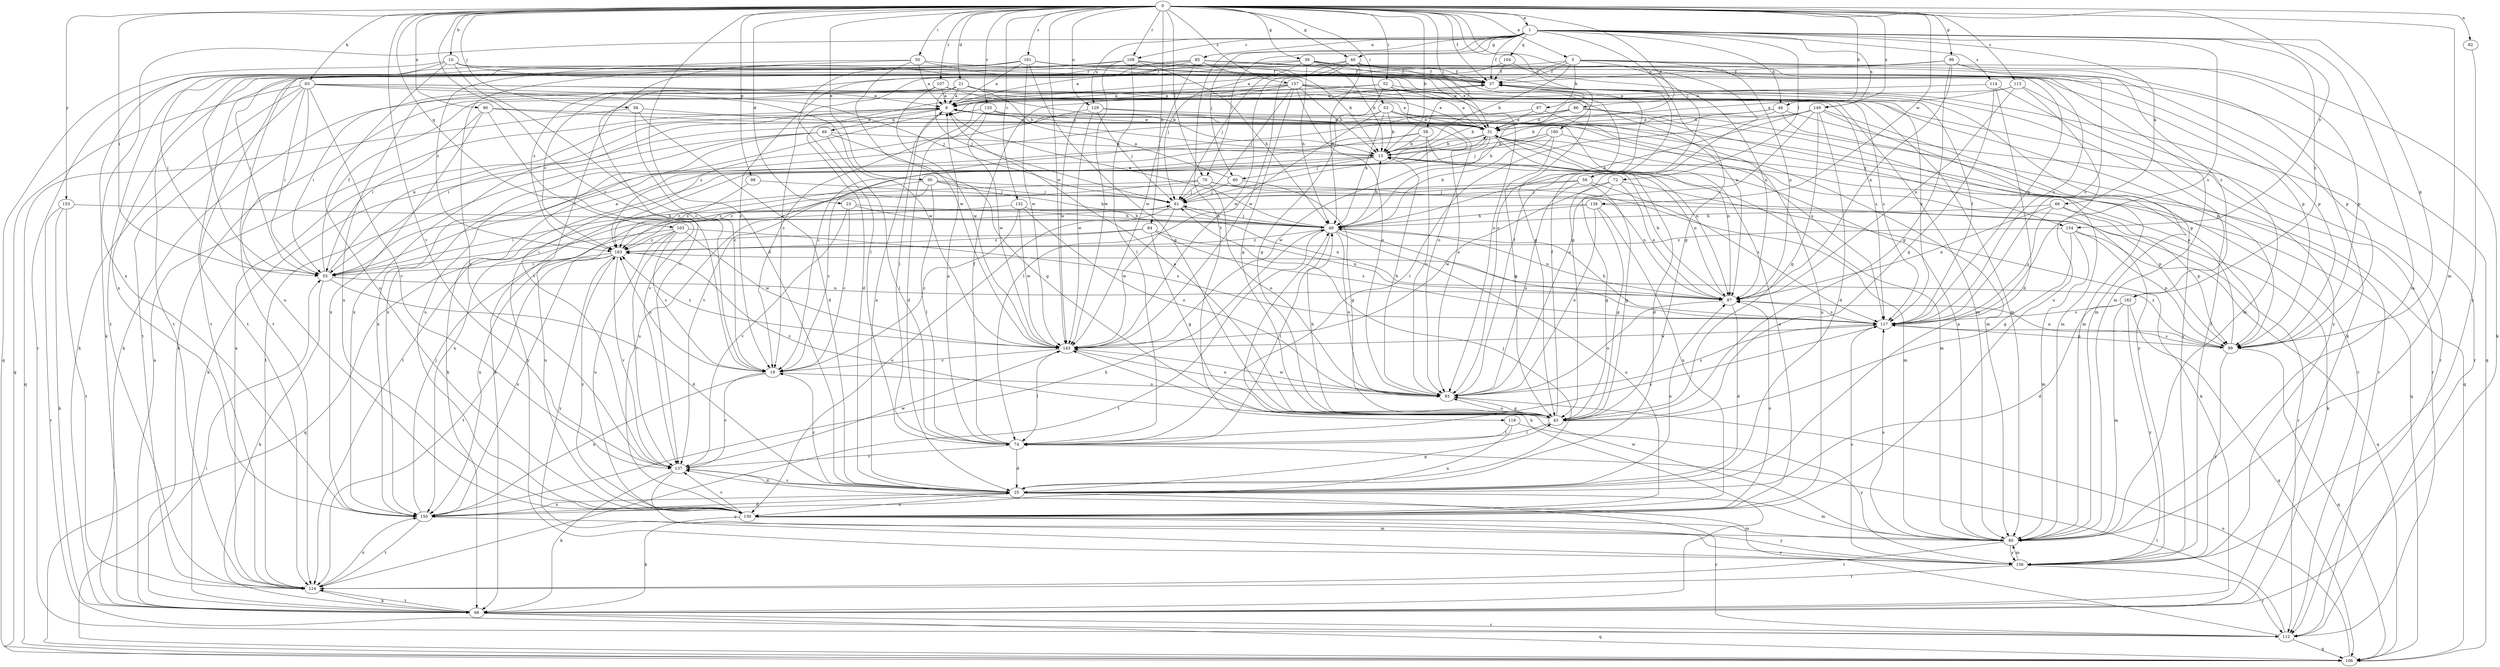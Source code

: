 strict digraph  {
0;
1;
5;
6;
10;
13;
19;
21;
23;
25;
30;
31;
37;
39;
40;
43;
46;
48;
49;
50;
52;
53;
55;
56;
58;
59;
60;
61;
63;
66;
67;
68;
70;
72;
74;
80;
82;
84;
85;
86;
87;
90;
93;
96;
98;
99;
103;
104;
106;
107;
108;
112;
113;
114;
117;
118;
124;
129;
130;
132;
133;
137;
138;
143;
149;
150;
153;
154;
156;
157;
160;
161;
162;
163;
0 -> 1  [label=a];
0 -> 5  [label=a];
0 -> 10  [label=b];
0 -> 13  [label=b];
0 -> 19  [label=c];
0 -> 21  [label=d];
0 -> 23  [label=d];
0 -> 25  [label=d];
0 -> 30  [label=e];
0 -> 31  [label=e];
0 -> 37  [label=f];
0 -> 39  [label=g];
0 -> 40  [label=g];
0 -> 46  [label=h];
0 -> 50  [label=i];
0 -> 52  [label=i];
0 -> 53  [label=i];
0 -> 55  [label=i];
0 -> 56  [label=j];
0 -> 58  [label=j];
0 -> 59  [label=j];
0 -> 63  [label=k];
0 -> 70  [label=l];
0 -> 80  [label=m];
0 -> 82  [label=n];
0 -> 84  [label=n];
0 -> 90  [label=o];
0 -> 96  [label=p];
0 -> 98  [label=p];
0 -> 103  [label=q];
0 -> 107  [label=r];
0 -> 108  [label=r];
0 -> 113  [label=s];
0 -> 129  [label=u];
0 -> 132  [label=v];
0 -> 133  [label=v];
0 -> 137  [label=v];
0 -> 138  [label=w];
0 -> 143  [label=w];
0 -> 149  [label=x];
0 -> 153  [label=y];
0 -> 154  [label=y];
0 -> 157  [label=z];
0 -> 160  [label=z];
0 -> 161  [label=z];
1 -> 37  [label=f];
1 -> 40  [label=g];
1 -> 46  [label=h];
1 -> 60  [label=j];
1 -> 66  [label=k];
1 -> 70  [label=l];
1 -> 72  [label=l];
1 -> 80  [label=m];
1 -> 85  [label=n];
1 -> 86  [label=n];
1 -> 99  [label=p];
1 -> 104  [label=q];
1 -> 108  [label=r];
1 -> 114  [label=s];
1 -> 117  [label=s];
1 -> 118  [label=t];
1 -> 129  [label=u];
1 -> 149  [label=x];
1 -> 150  [label=x];
1 -> 162  [label=z];
5 -> 13  [label=b];
5 -> 37  [label=f];
5 -> 43  [label=g];
5 -> 67  [label=k];
5 -> 68  [label=k];
5 -> 87  [label=n];
5 -> 99  [label=p];
5 -> 124  [label=t];
5 -> 143  [label=w];
5 -> 162  [label=z];
6 -> 31  [label=e];
6 -> 48  [label=h];
6 -> 150  [label=x];
6 -> 154  [label=y];
10 -> 19  [label=c];
10 -> 37  [label=f];
10 -> 68  [label=k];
10 -> 87  [label=n];
10 -> 93  [label=o];
10 -> 106  [label=q];
10 -> 130  [label=u];
13 -> 60  [label=j];
13 -> 80  [label=m];
13 -> 87  [label=n];
13 -> 130  [label=u];
13 -> 156  [label=y];
19 -> 93  [label=o];
19 -> 137  [label=v];
19 -> 150  [label=x];
19 -> 163  [label=z];
21 -> 6  [label=a];
21 -> 13  [label=b];
21 -> 31  [label=e];
21 -> 61  [label=j];
21 -> 68  [label=k];
21 -> 80  [label=m];
21 -> 137  [label=v];
21 -> 163  [label=z];
23 -> 19  [label=c];
23 -> 49  [label=h];
23 -> 87  [label=n];
23 -> 137  [label=v];
25 -> 6  [label=a];
25 -> 19  [label=c];
25 -> 43  [label=g];
25 -> 61  [label=j];
25 -> 80  [label=m];
25 -> 87  [label=n];
25 -> 112  [label=r];
25 -> 130  [label=u];
25 -> 137  [label=v];
25 -> 150  [label=x];
30 -> 19  [label=c];
30 -> 49  [label=h];
30 -> 61  [label=j];
30 -> 74  [label=l];
30 -> 99  [label=p];
30 -> 163  [label=z];
31 -> 13  [label=b];
31 -> 25  [label=d];
31 -> 55  [label=i];
31 -> 68  [label=k];
31 -> 87  [label=n];
31 -> 124  [label=t];
31 -> 130  [label=u];
31 -> 156  [label=y];
37 -> 6  [label=a];
37 -> 19  [label=c];
37 -> 49  [label=h];
37 -> 80  [label=m];
37 -> 112  [label=r];
39 -> 13  [label=b];
39 -> 37  [label=f];
39 -> 49  [label=h];
39 -> 61  [label=j];
39 -> 93  [label=o];
39 -> 99  [label=p];
39 -> 150  [label=x];
39 -> 163  [label=z];
40 -> 6  [label=a];
40 -> 37  [label=f];
40 -> 49  [label=h];
40 -> 55  [label=i];
40 -> 61  [label=j];
40 -> 80  [label=m];
40 -> 99  [label=p];
40 -> 117  [label=s];
40 -> 124  [label=t];
43 -> 6  [label=a];
43 -> 37  [label=f];
43 -> 49  [label=h];
43 -> 74  [label=l];
43 -> 93  [label=o];
43 -> 163  [label=z];
46 -> 13  [label=b];
46 -> 31  [label=e];
46 -> 61  [label=j];
46 -> 99  [label=p];
46 -> 112  [label=r];
48 -> 13  [label=b];
48 -> 43  [label=g];
48 -> 68  [label=k];
48 -> 74  [label=l];
48 -> 124  [label=t];
48 -> 150  [label=x];
49 -> 6  [label=a];
49 -> 13  [label=b];
49 -> 61  [label=j];
49 -> 74  [label=l];
49 -> 87  [label=n];
49 -> 93  [label=o];
49 -> 117  [label=s];
49 -> 124  [label=t];
49 -> 130  [label=u];
49 -> 163  [label=z];
50 -> 6  [label=a];
50 -> 31  [label=e];
50 -> 37  [label=f];
50 -> 137  [label=v];
50 -> 143  [label=w];
50 -> 163  [label=z];
52 -> 6  [label=a];
52 -> 31  [label=e];
52 -> 43  [label=g];
52 -> 68  [label=k];
52 -> 93  [label=o];
52 -> 117  [label=s];
53 -> 13  [label=b];
53 -> 31  [label=e];
53 -> 49  [label=h];
53 -> 55  [label=i];
53 -> 74  [label=l];
53 -> 80  [label=m];
53 -> 112  [label=r];
55 -> 6  [label=a];
55 -> 25  [label=d];
55 -> 31  [label=e];
55 -> 37  [label=f];
55 -> 68  [label=k];
55 -> 87  [label=n];
56 -> 19  [label=c];
56 -> 25  [label=d];
56 -> 31  [label=e];
56 -> 106  [label=q];
58 -> 13  [label=b];
58 -> 68  [label=k];
58 -> 87  [label=n];
58 -> 93  [label=o];
58 -> 137  [label=v];
59 -> 43  [label=g];
59 -> 61  [label=j];
59 -> 93  [label=o];
59 -> 117  [label=s];
59 -> 163  [label=z];
60 -> 6  [label=a];
60 -> 43  [label=g];
60 -> 61  [label=j];
61 -> 49  [label=h];
61 -> 106  [label=q];
61 -> 130  [label=u];
61 -> 143  [label=w];
63 -> 6  [label=a];
63 -> 31  [label=e];
63 -> 55  [label=i];
63 -> 61  [label=j];
63 -> 68  [label=k];
63 -> 106  [label=q];
63 -> 124  [label=t];
63 -> 130  [label=u];
63 -> 137  [label=v];
63 -> 143  [label=w];
66 -> 49  [label=h];
66 -> 68  [label=k];
66 -> 87  [label=n];
66 -> 99  [label=p];
66 -> 117  [label=s];
67 -> 31  [label=e];
67 -> 130  [label=u];
67 -> 150  [label=x];
68 -> 6  [label=a];
68 -> 49  [label=h];
68 -> 106  [label=q];
68 -> 112  [label=r];
68 -> 124  [label=t];
70 -> 61  [label=j];
70 -> 80  [label=m];
70 -> 87  [label=n];
70 -> 93  [label=o];
70 -> 150  [label=x];
70 -> 163  [label=z];
72 -> 43  [label=g];
72 -> 61  [label=j];
72 -> 68  [label=k];
72 -> 87  [label=n];
72 -> 143  [label=w];
74 -> 6  [label=a];
74 -> 25  [label=d];
74 -> 37  [label=f];
74 -> 117  [label=s];
74 -> 137  [label=v];
80 -> 6  [label=a];
80 -> 117  [label=s];
80 -> 124  [label=t];
80 -> 143  [label=w];
80 -> 156  [label=y];
82 -> 156  [label=y];
84 -> 43  [label=g];
84 -> 87  [label=n];
84 -> 117  [label=s];
84 -> 150  [label=x];
84 -> 163  [label=z];
85 -> 6  [label=a];
85 -> 13  [label=b];
85 -> 19  [label=c];
85 -> 37  [label=f];
85 -> 43  [label=g];
85 -> 55  [label=i];
85 -> 106  [label=q];
85 -> 124  [label=t];
85 -> 143  [label=w];
86 -> 13  [label=b];
86 -> 19  [label=c];
86 -> 31  [label=e];
86 -> 80  [label=m];
86 -> 112  [label=r];
87 -> 13  [label=b];
87 -> 25  [label=d];
87 -> 93  [label=o];
87 -> 117  [label=s];
90 -> 31  [label=e];
90 -> 55  [label=i];
90 -> 93  [label=o];
90 -> 137  [label=v];
90 -> 150  [label=x];
93 -> 13  [label=b];
93 -> 37  [label=f];
93 -> 43  [label=g];
93 -> 117  [label=s];
93 -> 143  [label=w];
96 -> 19  [label=c];
96 -> 37  [label=f];
96 -> 43  [label=g];
96 -> 68  [label=k];
96 -> 87  [label=n];
96 -> 117  [label=s];
98 -> 61  [label=j];
98 -> 163  [label=z];
99 -> 31  [label=e];
99 -> 87  [label=n];
99 -> 106  [label=q];
99 -> 117  [label=s];
99 -> 156  [label=y];
99 -> 163  [label=z];
103 -> 19  [label=c];
103 -> 55  [label=i];
103 -> 117  [label=s];
103 -> 130  [label=u];
103 -> 137  [label=v];
103 -> 143  [label=w];
103 -> 163  [label=z];
104 -> 37  [label=f];
104 -> 87  [label=n];
104 -> 143  [label=w];
106 -> 55  [label=i];
106 -> 93  [label=o];
107 -> 6  [label=a];
107 -> 13  [label=b];
107 -> 55  [label=i];
107 -> 117  [label=s];
107 -> 130  [label=u];
107 -> 143  [label=w];
108 -> 37  [label=f];
108 -> 43  [label=g];
108 -> 49  [label=h];
108 -> 74  [label=l];
108 -> 124  [label=t];
108 -> 137  [label=v];
108 -> 143  [label=w];
112 -> 74  [label=l];
112 -> 106  [label=q];
112 -> 137  [label=v];
113 -> 6  [label=a];
113 -> 31  [label=e];
113 -> 80  [label=m];
113 -> 87  [label=n];
113 -> 130  [label=u];
114 -> 6  [label=a];
114 -> 25  [label=d];
114 -> 43  [label=g];
114 -> 156  [label=y];
117 -> 37  [label=f];
117 -> 49  [label=h];
117 -> 99  [label=p];
117 -> 143  [label=w];
118 -> 74  [label=l];
118 -> 150  [label=x];
118 -> 156  [label=y];
124 -> 6  [label=a];
124 -> 68  [label=k];
124 -> 150  [label=x];
129 -> 31  [label=e];
129 -> 61  [label=j];
129 -> 106  [label=q];
129 -> 143  [label=w];
129 -> 163  [label=z];
130 -> 68  [label=k];
130 -> 80  [label=m];
130 -> 87  [label=n];
130 -> 137  [label=v];
130 -> 156  [label=y];
130 -> 163  [label=z];
132 -> 19  [label=c];
132 -> 49  [label=h];
132 -> 93  [label=o];
132 -> 130  [label=u];
132 -> 143  [label=w];
133 -> 25  [label=d];
133 -> 31  [label=e];
133 -> 117  [label=s];
133 -> 130  [label=u];
133 -> 143  [label=w];
137 -> 25  [label=d];
137 -> 68  [label=k];
137 -> 143  [label=w];
137 -> 156  [label=y];
138 -> 43  [label=g];
138 -> 49  [label=h];
138 -> 55  [label=i];
138 -> 93  [label=o];
138 -> 112  [label=r];
138 -> 130  [label=u];
143 -> 19  [label=c];
143 -> 74  [label=l];
143 -> 93  [label=o];
143 -> 163  [label=z];
149 -> 25  [label=d];
149 -> 31  [label=e];
149 -> 43  [label=g];
149 -> 49  [label=h];
149 -> 74  [label=l];
149 -> 80  [label=m];
149 -> 93  [label=o];
149 -> 156  [label=y];
150 -> 25  [label=d];
150 -> 49  [label=h];
150 -> 61  [label=j];
150 -> 80  [label=m];
150 -> 124  [label=t];
153 -> 49  [label=h];
153 -> 68  [label=k];
153 -> 112  [label=r];
153 -> 124  [label=t];
154 -> 43  [label=g];
154 -> 80  [label=m];
154 -> 99  [label=p];
154 -> 106  [label=q];
154 -> 163  [label=z];
156 -> 37  [label=f];
156 -> 80  [label=m];
156 -> 112  [label=r];
156 -> 117  [label=s];
156 -> 124  [label=t];
157 -> 6  [label=a];
157 -> 13  [label=b];
157 -> 25  [label=d];
157 -> 43  [label=g];
157 -> 61  [label=j];
157 -> 74  [label=l];
157 -> 80  [label=m];
157 -> 93  [label=o];
157 -> 99  [label=p];
157 -> 112  [label=r];
157 -> 117  [label=s];
157 -> 143  [label=w];
160 -> 13  [label=b];
160 -> 43  [label=g];
160 -> 49  [label=h];
160 -> 106  [label=q];
160 -> 143  [label=w];
161 -> 6  [label=a];
161 -> 31  [label=e];
161 -> 37  [label=f];
161 -> 43  [label=g];
161 -> 55  [label=i];
161 -> 74  [label=l];
161 -> 99  [label=p];
161 -> 112  [label=r];
161 -> 117  [label=s];
161 -> 124  [label=t];
161 -> 143  [label=w];
162 -> 25  [label=d];
162 -> 80  [label=m];
162 -> 106  [label=q];
162 -> 117  [label=s];
162 -> 156  [label=y];
163 -> 55  [label=i];
163 -> 124  [label=t];
163 -> 137  [label=v];
163 -> 150  [label=x];
163 -> 156  [label=y];
}
